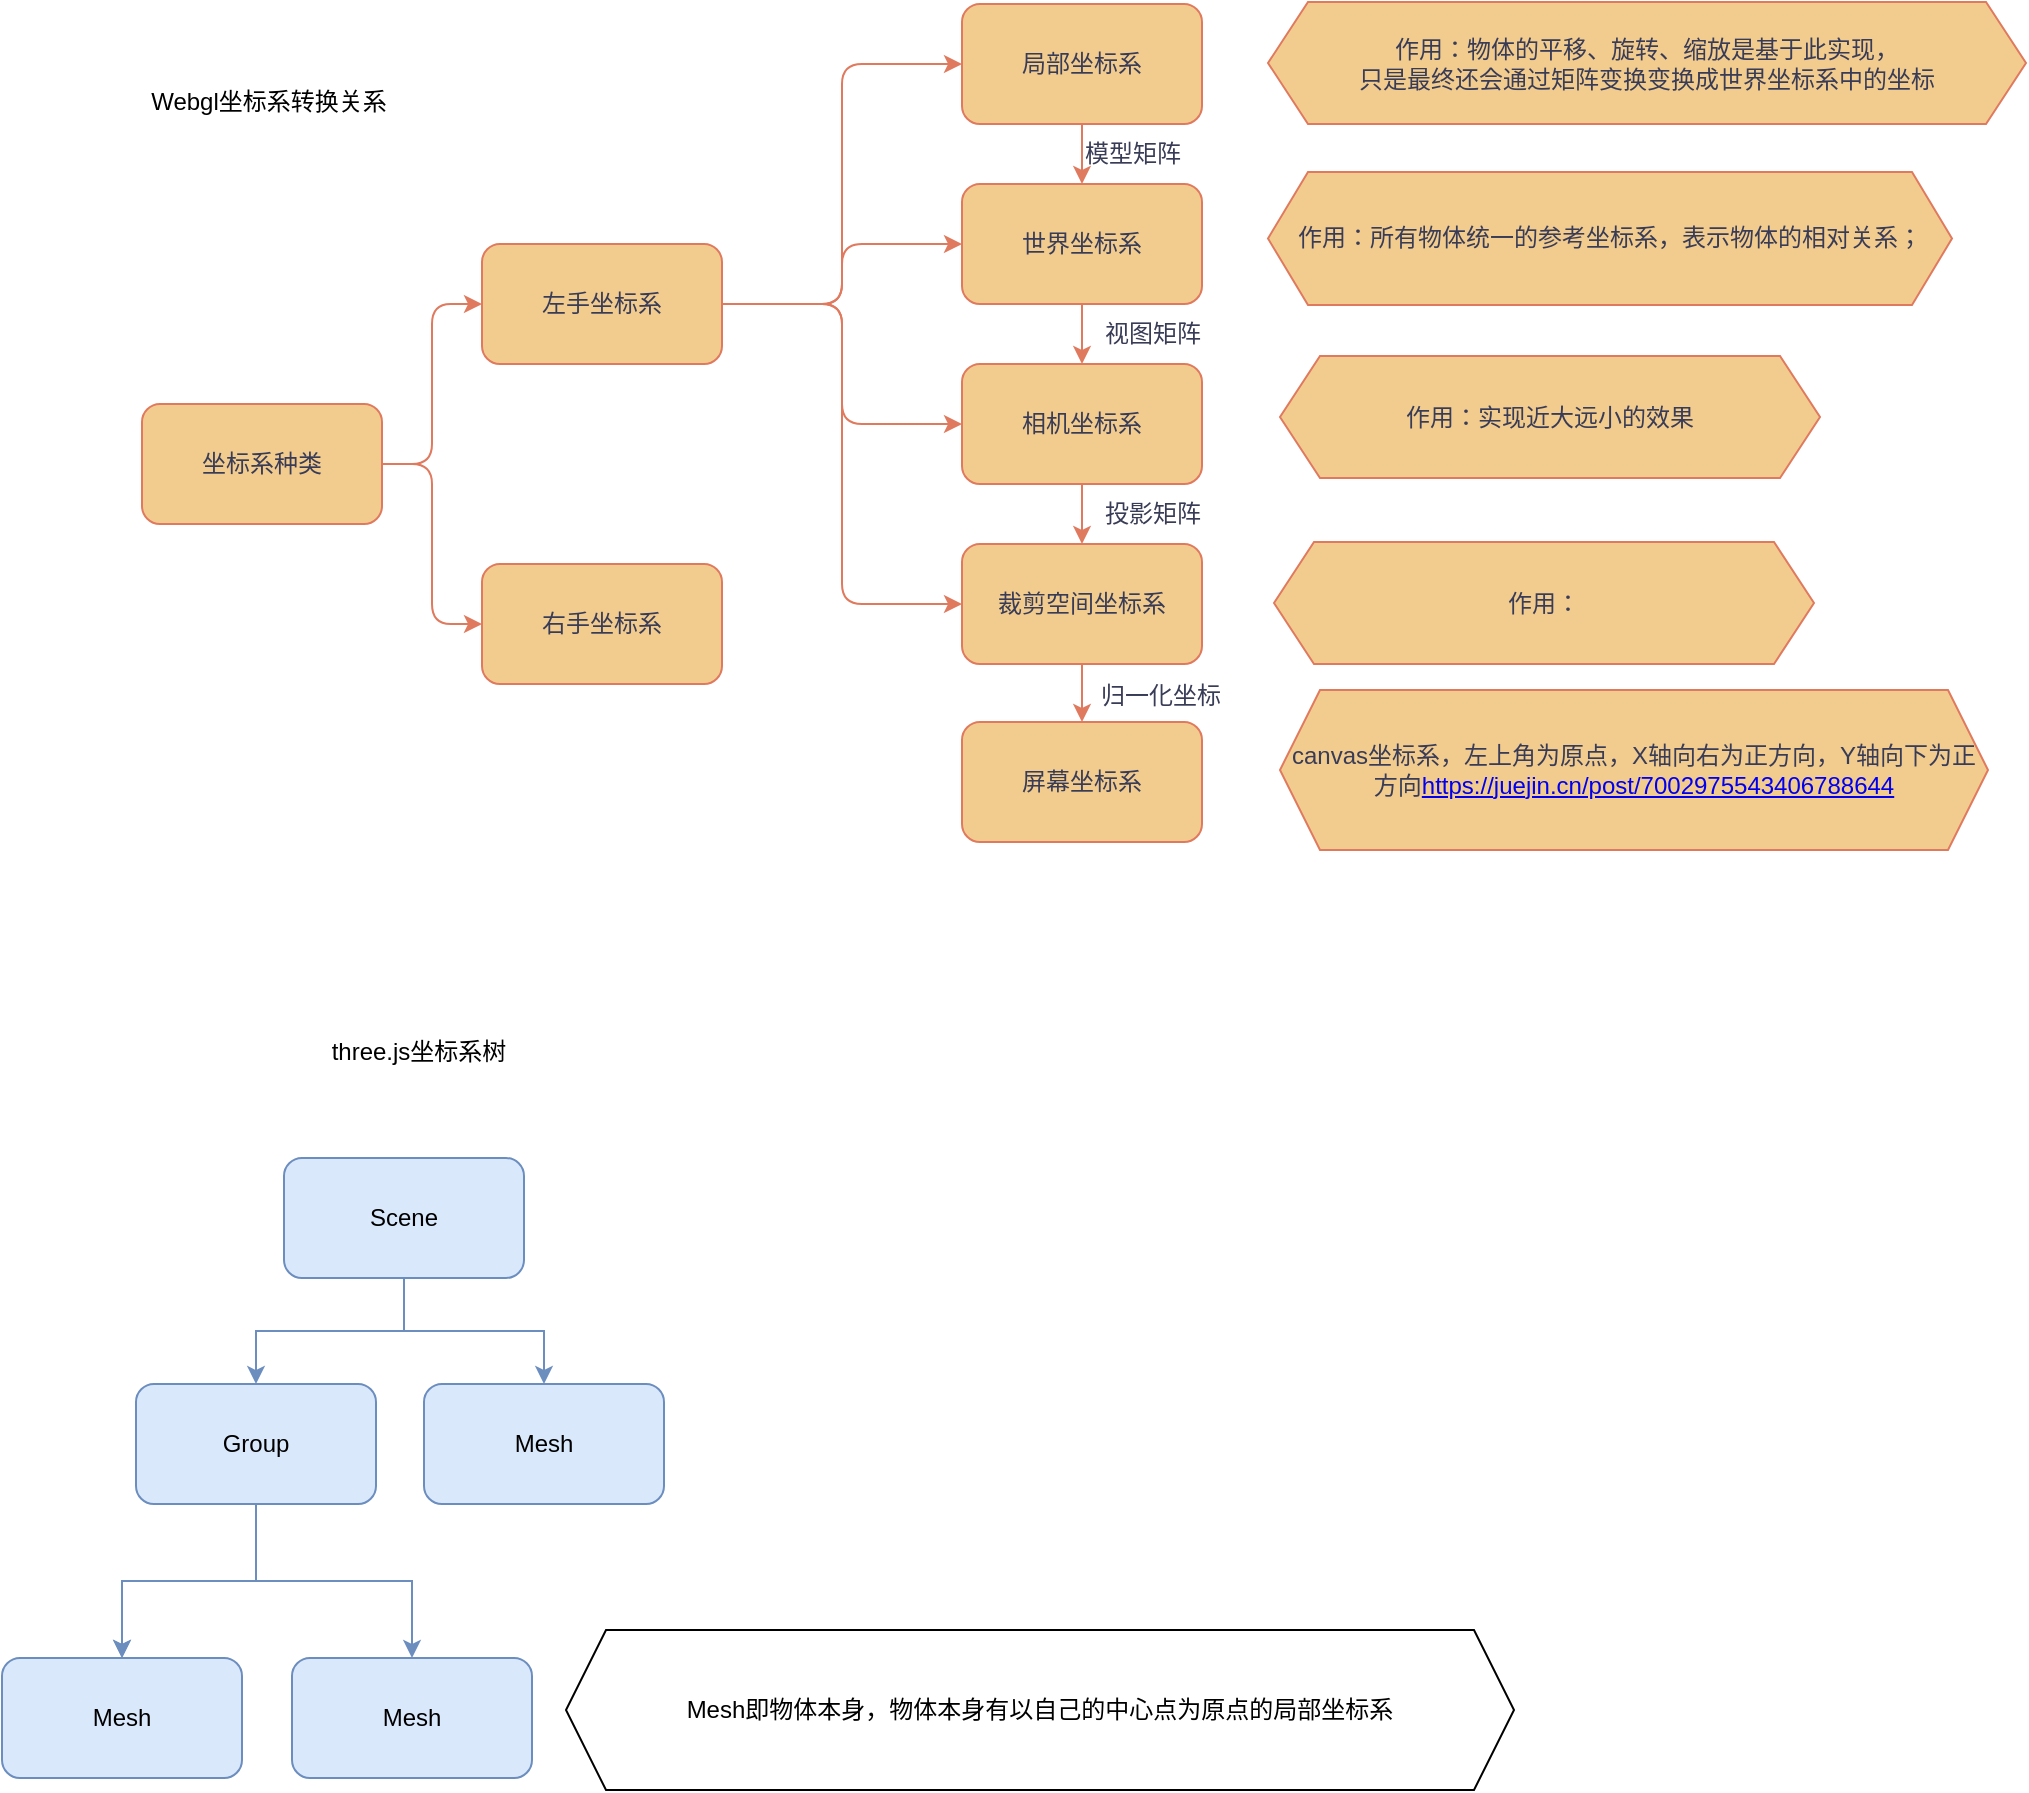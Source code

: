 <mxfile version="20.8.0" type="github">
  <diagram id="iZg1cKGvFL-ISrlDS8re" name="第 1 页">
    <mxGraphModel dx="1221" dy="668" grid="0" gridSize="10" guides="1" tooltips="1" connect="1" arrows="1" fold="1" page="0" pageScale="1" pageWidth="827" pageHeight="1169" math="0" shadow="0">
      <root>
        <mxCell id="0" />
        <mxCell id="1" parent="0" />
        <mxCell id="yo_hxppsZWKmxfAibkp3-1" style="edgeStyle=orthogonalEdgeStyle;rounded=1;orthogonalLoop=1;jettySize=auto;html=1;exitX=1;exitY=0.5;exitDx=0;exitDy=0;entryX=0;entryY=0.5;entryDx=0;entryDy=0;labelBackgroundColor=none;fontColor=default;strokeColor=#E07A5F;" edge="1" parent="1" source="yo_hxppsZWKmxfAibkp3-3" target="yo_hxppsZWKmxfAibkp3-14">
          <mxGeometry relative="1" as="geometry" />
        </mxCell>
        <mxCell id="yo_hxppsZWKmxfAibkp3-2" style="edgeStyle=orthogonalEdgeStyle;rounded=1;orthogonalLoop=1;jettySize=auto;html=1;exitX=1;exitY=0.5;exitDx=0;exitDy=0;entryX=0;entryY=0.5;entryDx=0;entryDy=0;labelBackgroundColor=none;fontColor=default;strokeColor=#E07A5F;" edge="1" parent="1" source="yo_hxppsZWKmxfAibkp3-3" target="yo_hxppsZWKmxfAibkp3-15">
          <mxGeometry relative="1" as="geometry" />
        </mxCell>
        <mxCell id="yo_hxppsZWKmxfAibkp3-3" value="坐标系种类" style="rounded=1;whiteSpace=wrap;html=1;labelBackgroundColor=none;fillColor=#F2CC8F;strokeColor=#E07A5F;fontColor=#393C56;" vertex="1" parent="1">
          <mxGeometry x="90" y="270" width="120" height="60" as="geometry" />
        </mxCell>
        <mxCell id="yo_hxppsZWKmxfAibkp3-4" style="edgeStyle=orthogonalEdgeStyle;rounded=1;orthogonalLoop=1;jettySize=auto;html=1;exitX=0.5;exitY=1;exitDx=0;exitDy=0;labelBackgroundColor=none;fontColor=default;strokeColor=#E07A5F;" edge="1" parent="1" source="yo_hxppsZWKmxfAibkp3-5" target="yo_hxppsZWKmxfAibkp3-7">
          <mxGeometry relative="1" as="geometry" />
        </mxCell>
        <mxCell id="yo_hxppsZWKmxfAibkp3-5" value="局部坐标系" style="rounded=1;whiteSpace=wrap;html=1;labelBackgroundColor=none;fillColor=#F2CC8F;strokeColor=#E07A5F;fontColor=#393C56;" vertex="1" parent="1">
          <mxGeometry x="500" y="70" width="120" height="60" as="geometry" />
        </mxCell>
        <mxCell id="yo_hxppsZWKmxfAibkp3-6" style="edgeStyle=orthogonalEdgeStyle;rounded=1;orthogonalLoop=1;jettySize=auto;html=1;exitX=0.5;exitY=1;exitDx=0;exitDy=0;labelBackgroundColor=none;fontColor=default;strokeColor=#E07A5F;" edge="1" parent="1" source="yo_hxppsZWKmxfAibkp3-7" target="yo_hxppsZWKmxfAibkp3-9">
          <mxGeometry relative="1" as="geometry" />
        </mxCell>
        <mxCell id="yo_hxppsZWKmxfAibkp3-7" value="世界坐标系" style="rounded=1;whiteSpace=wrap;html=1;labelBackgroundColor=none;fillColor=#F2CC8F;strokeColor=#E07A5F;fontColor=#393C56;" vertex="1" parent="1">
          <mxGeometry x="500" y="160" width="120" height="60" as="geometry" />
        </mxCell>
        <mxCell id="yo_hxppsZWKmxfAibkp3-8" style="edgeStyle=orthogonalEdgeStyle;rounded=1;orthogonalLoop=1;jettySize=auto;html=1;exitX=0.5;exitY=1;exitDx=0;exitDy=0;entryX=0.5;entryY=0;entryDx=0;entryDy=0;labelBackgroundColor=none;fontColor=default;strokeColor=#E07A5F;" edge="1" parent="1" source="yo_hxppsZWKmxfAibkp3-9" target="yo_hxppsZWKmxfAibkp3-19">
          <mxGeometry relative="1" as="geometry" />
        </mxCell>
        <mxCell id="yo_hxppsZWKmxfAibkp3-9" value="相机坐标系" style="rounded=1;whiteSpace=wrap;html=1;labelBackgroundColor=none;fillColor=#F2CC8F;strokeColor=#E07A5F;fontColor=#393C56;" vertex="1" parent="1">
          <mxGeometry x="500" y="250" width="120" height="60" as="geometry" />
        </mxCell>
        <mxCell id="yo_hxppsZWKmxfAibkp3-10" style="edgeStyle=orthogonalEdgeStyle;rounded=1;orthogonalLoop=1;jettySize=auto;html=1;exitX=1;exitY=0.5;exitDx=0;exitDy=0;entryX=0;entryY=0.5;entryDx=0;entryDy=0;labelBackgroundColor=none;fontColor=default;strokeColor=#E07A5F;" edge="1" parent="1" source="yo_hxppsZWKmxfAibkp3-14" target="yo_hxppsZWKmxfAibkp3-5">
          <mxGeometry relative="1" as="geometry" />
        </mxCell>
        <mxCell id="yo_hxppsZWKmxfAibkp3-11" style="edgeStyle=orthogonalEdgeStyle;rounded=1;orthogonalLoop=1;jettySize=auto;html=1;exitX=1;exitY=0.5;exitDx=0;exitDy=0;entryX=0;entryY=0.5;entryDx=0;entryDy=0;labelBackgroundColor=none;fontColor=default;strokeColor=#E07A5F;" edge="1" parent="1" source="yo_hxppsZWKmxfAibkp3-14" target="yo_hxppsZWKmxfAibkp3-7">
          <mxGeometry relative="1" as="geometry" />
        </mxCell>
        <mxCell id="yo_hxppsZWKmxfAibkp3-12" style="edgeStyle=orthogonalEdgeStyle;rounded=1;orthogonalLoop=1;jettySize=auto;html=1;exitX=1;exitY=0.5;exitDx=0;exitDy=0;entryX=0;entryY=0.5;entryDx=0;entryDy=0;labelBackgroundColor=none;fontColor=default;strokeColor=#E07A5F;" edge="1" parent="1" source="yo_hxppsZWKmxfAibkp3-14" target="yo_hxppsZWKmxfAibkp3-9">
          <mxGeometry relative="1" as="geometry" />
        </mxCell>
        <mxCell id="yo_hxppsZWKmxfAibkp3-13" style="edgeStyle=orthogonalEdgeStyle;orthogonalLoop=1;jettySize=auto;html=1;exitX=1;exitY=0.5;exitDx=0;exitDy=0;entryX=0;entryY=0.5;entryDx=0;entryDy=0;labelBackgroundColor=none;fontColor=default;strokeColor=#E07A5F;rounded=1;" edge="1" parent="1" source="yo_hxppsZWKmxfAibkp3-14" target="yo_hxppsZWKmxfAibkp3-19">
          <mxGeometry relative="1" as="geometry" />
        </mxCell>
        <mxCell id="yo_hxppsZWKmxfAibkp3-14" value="左手坐标系" style="rounded=1;whiteSpace=wrap;html=1;labelBackgroundColor=none;fillColor=#F2CC8F;strokeColor=#E07A5F;fontColor=#393C56;" vertex="1" parent="1">
          <mxGeometry x="260" y="190" width="120" height="60" as="geometry" />
        </mxCell>
        <mxCell id="yo_hxppsZWKmxfAibkp3-15" value="右手坐标系" style="rounded=1;whiteSpace=wrap;html=1;labelBackgroundColor=none;fillColor=#F2CC8F;strokeColor=#E07A5F;fontColor=#393C56;" vertex="1" parent="1">
          <mxGeometry x="260" y="350" width="120" height="60" as="geometry" />
        </mxCell>
        <mxCell id="yo_hxppsZWKmxfAibkp3-16" value="模型矩阵" style="text;html=1;align=center;verticalAlign=middle;resizable=0;points=[];autosize=1;strokeColor=none;fillColor=none;labelBackgroundColor=none;rounded=1;fontColor=#393C56;" vertex="1" parent="1">
          <mxGeometry x="550" y="130" width="70" height="30" as="geometry" />
        </mxCell>
        <mxCell id="yo_hxppsZWKmxfAibkp3-17" value="视图矩阵" style="text;html=1;align=center;verticalAlign=middle;resizable=0;points=[];autosize=1;strokeColor=none;fillColor=none;labelBackgroundColor=none;rounded=1;fontColor=#393C56;" vertex="1" parent="1">
          <mxGeometry x="560" y="220" width="70" height="30" as="geometry" />
        </mxCell>
        <mxCell id="yo_hxppsZWKmxfAibkp3-18" style="edgeStyle=orthogonalEdgeStyle;rounded=1;orthogonalLoop=1;jettySize=auto;html=1;exitX=0.5;exitY=1;exitDx=0;exitDy=0;entryX=0.5;entryY=0;entryDx=0;entryDy=0;labelBackgroundColor=none;fontColor=default;strokeColor=#E07A5F;" edge="1" parent="1" source="yo_hxppsZWKmxfAibkp3-19" target="yo_hxppsZWKmxfAibkp3-21">
          <mxGeometry relative="1" as="geometry" />
        </mxCell>
        <mxCell id="yo_hxppsZWKmxfAibkp3-19" value="裁剪空间坐标系" style="rounded=1;whiteSpace=wrap;html=1;labelBackgroundColor=none;fillColor=#F2CC8F;strokeColor=#E07A5F;fontColor=#393C56;" vertex="1" parent="1">
          <mxGeometry x="500" y="340" width="120" height="60" as="geometry" />
        </mxCell>
        <mxCell id="yo_hxppsZWKmxfAibkp3-20" value="投影矩阵" style="text;html=1;align=center;verticalAlign=middle;resizable=0;points=[];autosize=1;strokeColor=none;fillColor=none;labelBackgroundColor=none;rounded=1;fontColor=#393C56;" vertex="1" parent="1">
          <mxGeometry x="560" y="310" width="70" height="30" as="geometry" />
        </mxCell>
        <mxCell id="yo_hxppsZWKmxfAibkp3-21" value="屏幕坐标系" style="rounded=1;whiteSpace=wrap;html=1;labelBackgroundColor=none;fillColor=#F2CC8F;strokeColor=#E07A5F;fontColor=#393C56;" vertex="1" parent="1">
          <mxGeometry x="500" y="429" width="120" height="60" as="geometry" />
        </mxCell>
        <mxCell id="yo_hxppsZWKmxfAibkp3-22" value="归一化坐标" style="text;html=1;align=center;verticalAlign=middle;resizable=0;points=[];autosize=1;strokeColor=none;fillColor=none;labelBackgroundColor=none;rounded=1;fontColor=#393C56;" vertex="1" parent="1">
          <mxGeometry x="560" y="403" width="78" height="26" as="geometry" />
        </mxCell>
        <mxCell id="yo_hxppsZWKmxfAibkp3-23" value="canvas坐标系，左上角为原点，X轴向右为正方向，Y轴向下为正方向&lt;a href=&quot;https://juejin.cn/post/7002975543406788644&quot; style=&quot;border-color: var(--border-color);&quot;&gt;https://juejin.cn/post/7002975543406788644&lt;/a&gt;" style="shape=hexagon;perimeter=hexagonPerimeter2;whiteSpace=wrap;html=1;fixedSize=1;labelBackgroundColor=none;rounded=0;fillColor=#F2CC8F;strokeColor=#E07A5F;fontColor=#393C56;" vertex="1" parent="1">
          <mxGeometry x="659" y="413" width="354" height="80" as="geometry" />
        </mxCell>
        <mxCell id="yo_hxppsZWKmxfAibkp3-24" value="作用：实现近大远小的效果" style="shape=hexagon;perimeter=hexagonPerimeter2;whiteSpace=wrap;html=1;fixedSize=1;labelBackgroundColor=none;fillColor=#F2CC8F;strokeColor=#E07A5F;fontColor=#393C56;rounded=0;" vertex="1" parent="1">
          <mxGeometry x="659" y="246" width="270" height="61" as="geometry" />
        </mxCell>
        <mxCell id="yo_hxppsZWKmxfAibkp3-25" value="作用：所有物体统一的参考坐标系，表示物体的相对关系；&lt;br&gt;" style="shape=hexagon;perimeter=hexagonPerimeter2;whiteSpace=wrap;html=1;fixedSize=1;labelBackgroundColor=none;fillColor=#F2CC8F;strokeColor=#E07A5F;fontColor=#393C56;rounded=0;" vertex="1" parent="1">
          <mxGeometry x="653" y="154" width="342" height="66.5" as="geometry" />
        </mxCell>
        <mxCell id="yo_hxppsZWKmxfAibkp3-26" value="作用：" style="shape=hexagon;perimeter=hexagonPerimeter2;whiteSpace=wrap;html=1;fixedSize=1;labelBackgroundColor=none;fillColor=#F2CC8F;strokeColor=#E07A5F;fontColor=#393C56;rounded=0;" vertex="1" parent="1">
          <mxGeometry x="656" y="339" width="270" height="61" as="geometry" />
        </mxCell>
        <mxCell id="yo_hxppsZWKmxfAibkp3-27" value="作用：物体的平移、旋转、缩放是基于此实现，&lt;br&gt;只是最终还会通过矩阵变换变换成世界坐标系中的坐标" style="shape=hexagon;perimeter=hexagonPerimeter2;whiteSpace=wrap;html=1;fixedSize=1;labelBackgroundColor=none;fillColor=#F2CC8F;strokeColor=#E07A5F;fontColor=#393C56;rounded=0;" vertex="1" parent="1">
          <mxGeometry x="653" y="69" width="379" height="61" as="geometry" />
        </mxCell>
        <mxCell id="yo_hxppsZWKmxfAibkp3-28" value="three.js坐标系树" style="text;html=1;strokeColor=none;fillColor=none;align=center;verticalAlign=middle;whiteSpace=wrap;rounded=0;" vertex="1" parent="1">
          <mxGeometry x="113" y="579" width="231" height="30" as="geometry" />
        </mxCell>
        <mxCell id="yo_hxppsZWKmxfAibkp3-31" value="" style="edgeStyle=orthogonalEdgeStyle;rounded=0;orthogonalLoop=1;jettySize=auto;html=1;exitX=0.5;exitY=1;exitDx=0;exitDy=0;fillColor=#dae8fc;strokeColor=#6c8ebf;" edge="1" parent="1" source="yo_hxppsZWKmxfAibkp3-29" target="yo_hxppsZWKmxfAibkp3-30">
          <mxGeometry relative="1" as="geometry" />
        </mxCell>
        <mxCell id="yo_hxppsZWKmxfAibkp3-34" style="edgeStyle=orthogonalEdgeStyle;rounded=0;orthogonalLoop=1;jettySize=auto;html=1;exitX=0.5;exitY=1;exitDx=0;exitDy=0;fillColor=#dae8fc;strokeColor=#6c8ebf;" edge="1" parent="1" source="yo_hxppsZWKmxfAibkp3-29" target="yo_hxppsZWKmxfAibkp3-33">
          <mxGeometry relative="1" as="geometry" />
        </mxCell>
        <mxCell id="yo_hxppsZWKmxfAibkp3-29" value="Scene" style="rounded=1;whiteSpace=wrap;html=1;fillColor=#dae8fc;strokeColor=#6c8ebf;" vertex="1" parent="1">
          <mxGeometry x="161" y="647" width="120" height="60" as="geometry" />
        </mxCell>
        <mxCell id="yo_hxppsZWKmxfAibkp3-37" value="" style="edgeStyle=orthogonalEdgeStyle;rounded=0;orthogonalLoop=1;jettySize=auto;html=1;fillColor=#dae8fc;strokeColor=#6c8ebf;" edge="1" parent="1" source="yo_hxppsZWKmxfAibkp3-30" target="yo_hxppsZWKmxfAibkp3-36">
          <mxGeometry relative="1" as="geometry" />
        </mxCell>
        <mxCell id="yo_hxppsZWKmxfAibkp3-38" value="" style="edgeStyle=orthogonalEdgeStyle;rounded=0;orthogonalLoop=1;jettySize=auto;html=1;fillColor=#dae8fc;strokeColor=#6c8ebf;" edge="1" parent="1" source="yo_hxppsZWKmxfAibkp3-30" target="yo_hxppsZWKmxfAibkp3-36">
          <mxGeometry relative="1" as="geometry" />
        </mxCell>
        <mxCell id="yo_hxppsZWKmxfAibkp3-40" style="edgeStyle=orthogonalEdgeStyle;rounded=0;orthogonalLoop=1;jettySize=auto;html=1;exitX=0.5;exitY=1;exitDx=0;exitDy=0;entryX=0.5;entryY=0;entryDx=0;entryDy=0;fillColor=#dae8fc;strokeColor=#6c8ebf;" edge="1" parent="1" source="yo_hxppsZWKmxfAibkp3-30" target="yo_hxppsZWKmxfAibkp3-39">
          <mxGeometry relative="1" as="geometry" />
        </mxCell>
        <mxCell id="yo_hxppsZWKmxfAibkp3-30" value="Group" style="whiteSpace=wrap;html=1;rounded=1;fillColor=#dae8fc;strokeColor=#6c8ebf;" vertex="1" parent="1">
          <mxGeometry x="87" y="760" width="120" height="60" as="geometry" />
        </mxCell>
        <mxCell id="yo_hxppsZWKmxfAibkp3-33" value="Mesh" style="whiteSpace=wrap;html=1;rounded=1;fillColor=#dae8fc;strokeColor=#6c8ebf;" vertex="1" parent="1">
          <mxGeometry x="231" y="760" width="120" height="60" as="geometry" />
        </mxCell>
        <mxCell id="yo_hxppsZWKmxfAibkp3-36" value="Mesh" style="rounded=1;whiteSpace=wrap;html=1;fillColor=#dae8fc;strokeColor=#6c8ebf;" vertex="1" parent="1">
          <mxGeometry x="20" y="897" width="120" height="60" as="geometry" />
        </mxCell>
        <mxCell id="yo_hxppsZWKmxfAibkp3-39" value="Mesh" style="rounded=1;whiteSpace=wrap;html=1;fillColor=#dae8fc;strokeColor=#6c8ebf;" vertex="1" parent="1">
          <mxGeometry x="165" y="897" width="120" height="60" as="geometry" />
        </mxCell>
        <mxCell id="yo_hxppsZWKmxfAibkp3-41" value="Mesh即物体本身，物体本身有以自己的中心点为原点的局部坐标系" style="shape=hexagon;perimeter=hexagonPerimeter2;whiteSpace=wrap;html=1;fixedSize=1;" vertex="1" parent="1">
          <mxGeometry x="302" y="883" width="474" height="80" as="geometry" />
        </mxCell>
        <mxCell id="yo_hxppsZWKmxfAibkp3-42" value="Webgl坐标系转换关系" style="text;html=1;strokeColor=none;fillColor=none;align=center;verticalAlign=middle;whiteSpace=wrap;rounded=0;" vertex="1" parent="1">
          <mxGeometry x="61" y="104" width="185" height="30" as="geometry" />
        </mxCell>
      </root>
    </mxGraphModel>
  </diagram>
</mxfile>
